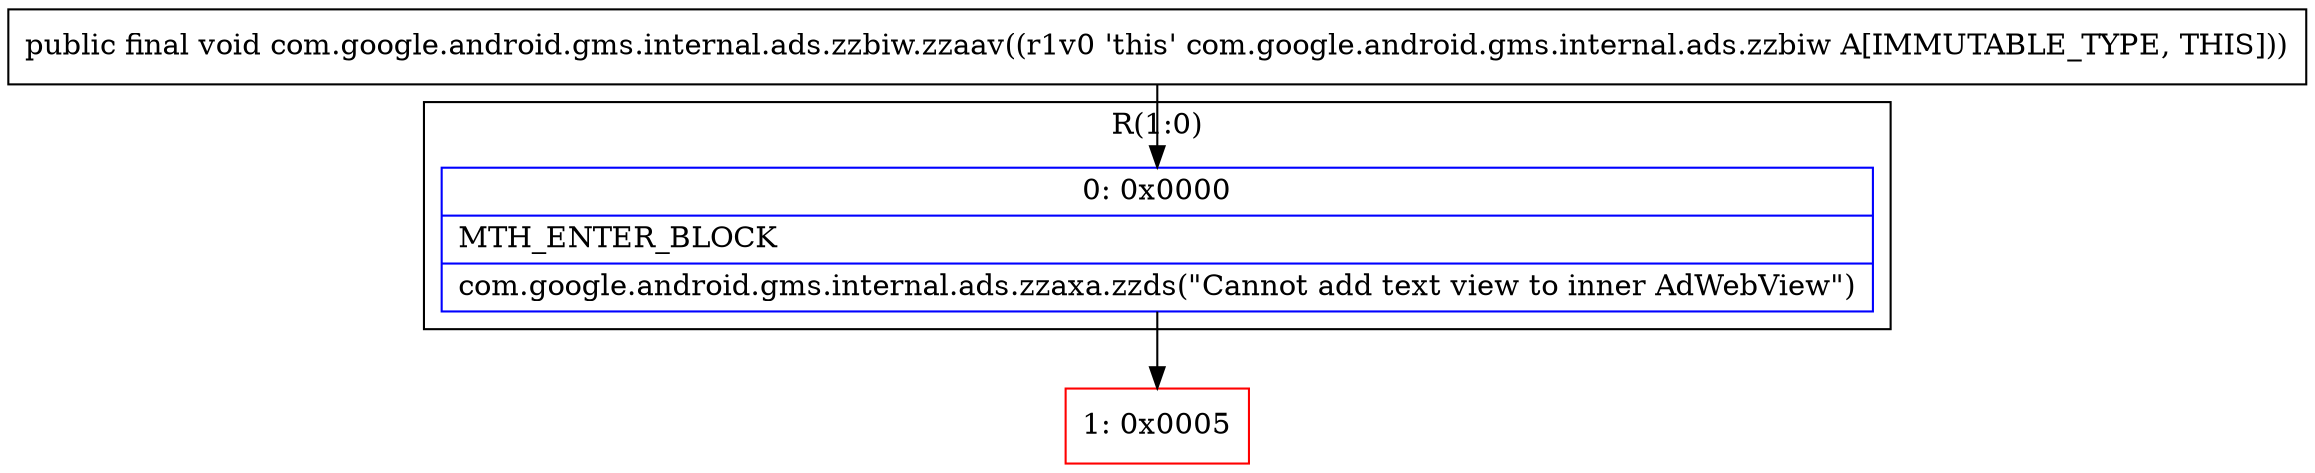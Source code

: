 digraph "CFG forcom.google.android.gms.internal.ads.zzbiw.zzaav()V" {
subgraph cluster_Region_1948588234 {
label = "R(1:0)";
node [shape=record,color=blue];
Node_0 [shape=record,label="{0\:\ 0x0000|MTH_ENTER_BLOCK\l|com.google.android.gms.internal.ads.zzaxa.zzds(\"Cannot add text view to inner AdWebView\")\l}"];
}
Node_1 [shape=record,color=red,label="{1\:\ 0x0005}"];
MethodNode[shape=record,label="{public final void com.google.android.gms.internal.ads.zzbiw.zzaav((r1v0 'this' com.google.android.gms.internal.ads.zzbiw A[IMMUTABLE_TYPE, THIS])) }"];
MethodNode -> Node_0;
Node_0 -> Node_1;
}

